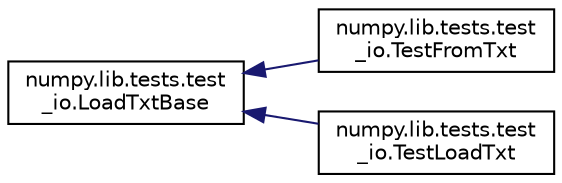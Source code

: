 digraph "Graphical Class Hierarchy"
{
 // LATEX_PDF_SIZE
  edge [fontname="Helvetica",fontsize="10",labelfontname="Helvetica",labelfontsize="10"];
  node [fontname="Helvetica",fontsize="10",shape=record];
  rankdir="LR";
  Node0 [label="numpy.lib.tests.test\l_io.LoadTxtBase",height=0.2,width=0.4,color="black", fillcolor="white", style="filled",URL="$classnumpy_1_1lib_1_1tests_1_1test__io_1_1LoadTxtBase.html",tooltip=" "];
  Node0 -> Node1 [dir="back",color="midnightblue",fontsize="10",style="solid",fontname="Helvetica"];
  Node1 [label="numpy.lib.tests.test\l_io.TestFromTxt",height=0.2,width=0.4,color="black", fillcolor="white", style="filled",URL="$classnumpy_1_1lib_1_1tests_1_1test__io_1_1TestFromTxt.html",tooltip=" "];
  Node0 -> Node2 [dir="back",color="midnightblue",fontsize="10",style="solid",fontname="Helvetica"];
  Node2 [label="numpy.lib.tests.test\l_io.TestLoadTxt",height=0.2,width=0.4,color="black", fillcolor="white", style="filled",URL="$classnumpy_1_1lib_1_1tests_1_1test__io_1_1TestLoadTxt.html",tooltip=" "];
}
